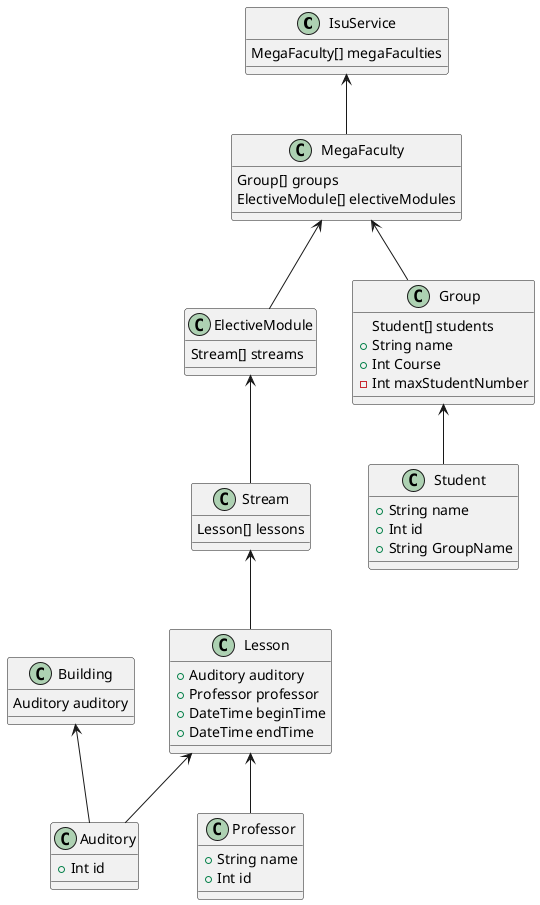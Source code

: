﻿@startuml

class IsuService{
MegaFaculty[] megaFaculties
}

class MegaFaculty {
Group[] groups
ElectiveModule[] electiveModules
}

class ElectiveModule {
Stream[] streams
}

class Group{
Student[] students
+ String name
+ Int Course
- Int maxStudentNumber
}

class Student{
+ String name
+ Int id
+ String GroupName
}

class Stream{
Lesson[] lessons
}

class Lesson{
+ Auditory auditory
+ Professor professor
+ DateTime beginTime
+ DateTime endTime
}

class Building{
Auditory auditory
}

class Auditory{
+ Int id
}

class Professor{
+ String name
+ Int id
}

IsuService <-- MegaFaculty
MegaFaculty <-- ElectiveModule
MegaFaculty <-- Group
Group <-- Student

ElectiveModule <-- Stream
Stream <-- Lesson
Lesson <-- Auditory
Lesson <-- Professor
Building <-- Auditory

@enduml